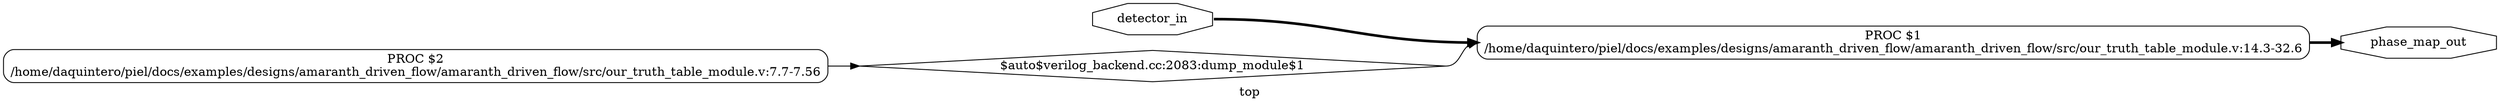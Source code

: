 digraph "top" {
label="top";
rankdir="LR";
remincross=true;
n4 [ shape=octagon, label="phase_map_out", color="black", fontcolor="black" ];
n5 [ shape=octagon, label="detector_in", color="black", fontcolor="black" ];
n6 [ shape=diamond, label="$auto$verilog_backend.cc:2083:dump_module$1", color="black", fontcolor="black" ];
p0 [shape=box, style=rounded, label="PROC $2\n/home/daquintero/piel/docs/examples/designs/amaranth_driven_flow/amaranth_driven_flow/src/our_truth_table_module.v:7.7-7.56"];
p1 [shape=box, style=rounded, label="PROC $1\n/home/daquintero/piel/docs/examples/designs/amaranth_driven_flow/amaranth_driven_flow/src/our_truth_table_module.v:14.3-32.6"];
p1:e -> n4:w [color="black", fontcolor="black", style="setlinewidth(3)", label=""];
n5:e -> p1:w [color="black", fontcolor="black", style="setlinewidth(3)", label=""];
p0:e -> n6:w [color="black", fontcolor="black", label=""];
n6:e -> p1:w [color="black", fontcolor="black", label=""];
}
